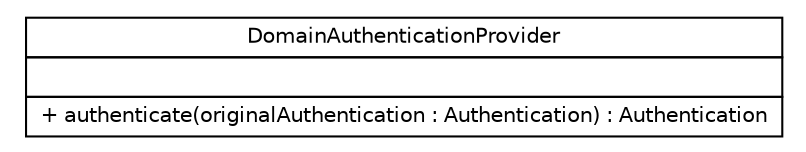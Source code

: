 #!/usr/local/bin/dot
#
# Class diagram 
# Generated by UMLGraph version 5.1 (http://www.umlgraph.org/)
#

digraph G {
	edge [fontname="Helvetica",fontsize=10,labelfontname="Helvetica",labelfontsize=10];
	node [fontname="Helvetica",fontsize=10,shape=plaintext];
	nodesep=0.25;
	ranksep=0.5;
	rankdir=LR;
	// com.inn.headstartdemo.security.authentication.dao.DomainAuthenticationProvider
	c1806 [label=<<table title="com.inn.headstartdemo.security.authentication.dao.DomainAuthenticationProvider" border="0" cellborder="1" cellspacing="0" cellpadding="2" port="p" href="./DomainAuthenticationProvider.html">
		<tr><td><table border="0" cellspacing="0" cellpadding="1">
<tr><td align="center" balign="center"> DomainAuthenticationProvider </td></tr>
		</table></td></tr>
		<tr><td><table border="0" cellspacing="0" cellpadding="1">
<tr><td align="left" balign="left">  </td></tr>
		</table></td></tr>
		<tr><td><table border="0" cellspacing="0" cellpadding="1">
<tr><td align="left" balign="left"> + authenticate(originalAuthentication : Authentication) : Authentication </td></tr>
		</table></td></tr>
		</table>>, fontname="Helvetica", fontcolor="black", fontsize=10.0];
}

